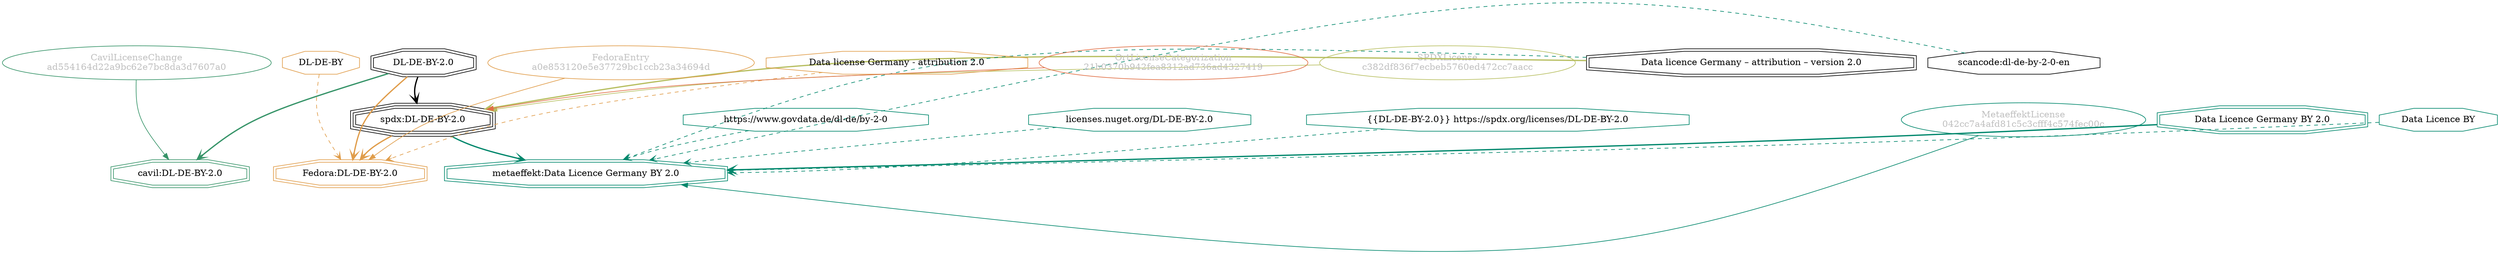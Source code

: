 strict digraph {
    node [shape=box];
    graph [splines=curved];
    1462 [label="SPDXLicense\nc382df836f7ecbeb5760ed472cc7aacc"
         ,fontcolor=gray
         ,color="#b8bf62"
         ,fillcolor="beige;1"
         ,shape=ellipse];
    1463 [label="spdx:DL-DE-BY-2.0"
         ,shape=tripleoctagon];
    1464 [label="DL-DE-BY-2.0"
         ,shape=doubleoctagon];
    1465 [label="Data licence Germany – attribution – version 2.0"
         ,shape=doubleoctagon];
    6289 [label="FedoraEntry\na0e853120e5e37729bc1ccb23a34694d"
         ,fontcolor=gray
         ,color="#e09d4b"
         ,fillcolor="beige;1"
         ,shape=ellipse];
    6290 [label="Fedora:DL-DE-BY-2.0"
         ,color="#e09d4b"
         ,shape=doubleoctagon];
    6291 [label="Data license Germany - attribution 2.0"
         ,color="#e09d4b"
         ,shape=octagon];
    6292 [label="DL-DE-BY"
         ,color="#e09d4b"
         ,shape=octagon];
    14671 [label="scancode:dl-de-by-2-0-en"
          ,shape=octagon];
    28655 [label="OrtLicenseCategorization\n21b0370b942fea8312ad736ad4327419"
          ,fontcolor=gray
          ,color="#e06f45"
          ,fillcolor="beige;1"
          ,shape=ellipse];
    36734 [label="CavilLicenseChange\nad554164d22a9bc62e7bc8da3d7607a0"
          ,fontcolor=gray
          ,color="#379469"
          ,fillcolor="beige;1"
          ,shape=ellipse];
    36735 [label="cavil:DL-DE-BY-2.0"
          ,color="#379469"
          ,shape=doubleoctagon];
    41199 [label="MetaeffektLicense\n042cc7a4afd81c5c3cfff4c574fec00c"
          ,fontcolor=gray
          ,color="#00876c"
          ,fillcolor="beige;1"
          ,shape=ellipse];
    41200 [label="metaeffekt:Data Licence Germany BY 2.0"
          ,color="#00876c"
          ,shape=doubleoctagon];
    41201 [label="Data Licence Germany BY 2.0"
          ,color="#00876c"
          ,shape=doubleoctagon];
    41202 [label="Data Licence BY"
          ,color="#00876c"
          ,shape=octagon];
    41203 [label="https://www.govdata.de/dl-de/by-2-0"
          ,color="#00876c"
          ,shape=octagon];
    41205 [label="licenses.nuget.org/DL-DE-BY-2.0"
          ,color="#00876c"
          ,shape=octagon];
    41206 [label="{{DL-DE-BY-2.0}} https://spdx.org/licenses/DL-DE-BY-2.0"
          ,color="#00876c"
          ,shape=octagon];
    1462 -> 1463 [weight=0.5
                 ,color="#b8bf62"];
    1463 -> 6290 [style=bold
                 ,arrowhead=vee
                 ,weight=0.7
                 ,color="#e09d4b"];
    1463 -> 41200 [style=bold
                  ,arrowhead=vee
                  ,weight=0.7
                  ,color="#00876c"];
    1464 -> 1463 [style=bold
                 ,arrowhead=vee
                 ,weight=0.7];
    1464 -> 6290 [style=bold
                 ,arrowhead=vee
                 ,weight=0.7
                 ,color="#e09d4b"];
    1464 -> 36735 [style=bold
                  ,arrowhead=vee
                  ,weight=0.7
                  ,color="#379469"];
    1464 -> 36735 [style=bold
                  ,arrowhead=vee
                  ,weight=0.7
                  ,color="#379469"];
    1465 -> 1463 [style=bold
                 ,arrowhead=vee
                 ,weight=0.7
                 ,color="#b8bf62"];
    1465 -> 41200 [style=dashed
                  ,arrowhead=vee
                  ,weight=0.5
                  ,color="#00876c"];
    6289 -> 6290 [weight=0.5
                 ,color="#e09d4b"];
    6291 -> 6290 [style=dashed
                 ,arrowhead=vee
                 ,weight=0.5
                 ,color="#e09d4b"];
    6292 -> 6290 [style=dashed
                 ,arrowhead=vee
                 ,weight=0.5
                 ,color="#e09d4b"];
    14671 -> 41200 [style=dashed
                   ,arrowhead=vee
                   ,weight=0.5
                   ,color="#00876c"];
    28655 -> 1463 [weight=0.5
                  ,color="#e06f45"];
    36734 -> 36735 [weight=0.5
                   ,color="#379469"];
    41199 -> 41200 [weight=0.5
                   ,color="#00876c"];
    41201 -> 41200 [style=bold
                   ,arrowhead=vee
                   ,weight=0.7
                   ,color="#00876c"];
    41201 -> 41200 [style=bold
                   ,arrowhead=vee
                   ,weight=0.7
                   ,color="#00876c"];
    41202 -> 41200 [style=dashed
                   ,arrowhead=vee
                   ,weight=0.5
                   ,color="#00876c"];
    41203 -> 41200 [style=dashed
                   ,arrowhead=vee
                   ,weight=0.5
                   ,color="#00876c"];
    41205 -> 41200 [style=dashed
                   ,arrowhead=vee
                   ,weight=0.5
                   ,color="#00876c"];
    41206 -> 41200 [style=dashed
                   ,arrowhead=vee
                   ,weight=0.5
                   ,color="#00876c"];
}
